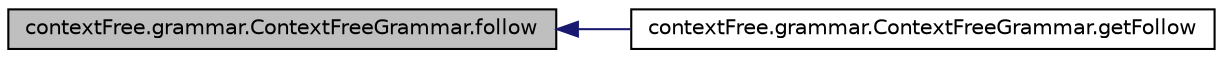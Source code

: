 digraph G
{
  edge [fontname="Helvetica",fontsize="10",labelfontname="Helvetica",labelfontsize="10"];
  node [fontname="Helvetica",fontsize="10",shape=record];
  rankdir="LR";
  Node1 [label="contextFree.grammar.ContextFreeGrammar.follow",height=0.2,width=0.4,color="black", fillcolor="grey75", style="filled" fontcolor="black"];
  Node1 -> Node2 [dir="back",color="midnightblue",fontsize="10",style="solid"];
  Node2 [label="contextFree.grammar.ContextFreeGrammar.getFollow",height=0.2,width=0.4,color="black", fillcolor="white", style="filled",URL="$classcontext_free_1_1grammar_1_1_context_free_grammar.html#a5dae0e5de95349d310869fb5941cb5be",tooltip="I spent a character returns the Follow list associated to it."];
}

